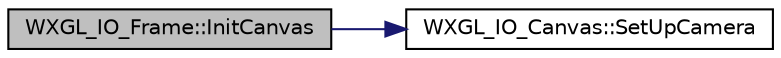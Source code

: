 digraph "WXGL_IO_Frame::InitCanvas"
{
  edge [fontname="Helvetica",fontsize="10",labelfontname="Helvetica",labelfontsize="10"];
  node [fontname="Helvetica",fontsize="10",shape=record];
  rankdir="LR";
  Node1 [label="WXGL_IO_Frame::InitCanvas",height=0.2,width=0.4,color="black", fillcolor="grey75", style="filled", fontcolor="black"];
  Node1 -> Node2 [color="midnightblue",fontsize="10",style="solid",fontname="Helvetica"];
  Node2 [label="WXGL_IO_Canvas::SetUpCamera",height=0.2,width=0.4,color="black", fillcolor="white", style="filled",URL="$classWXGL__IO__Canvas.html#a7fe0924e87495aab68f29cb9adc8d7b5"];
}

